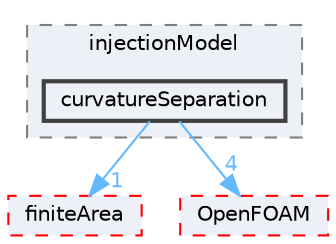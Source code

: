 digraph "src/regionFaModels/liquidFilm/subModels/kinematic/injectionModel/curvatureSeparation"
{
 // LATEX_PDF_SIZE
  bgcolor="transparent";
  edge [fontname=Helvetica,fontsize=10,labelfontname=Helvetica,labelfontsize=10];
  node [fontname=Helvetica,fontsize=10,shape=box,height=0.2,width=0.4];
  compound=true
  subgraph clusterdir_052db7b9976fc77139a305d2625d3d51 {
    graph [ bgcolor="#edf0f7", pencolor="grey50", label="injectionModel", fontname=Helvetica,fontsize=10 style="filled,dashed", URL="dir_052db7b9976fc77139a305d2625d3d51.html",tooltip=""]
  dir_36ba7114d0b5130fa57e9386508e2d09 [label="curvatureSeparation", fillcolor="#edf0f7", color="grey25", style="filled,bold", URL="dir_36ba7114d0b5130fa57e9386508e2d09.html",tooltip=""];
  }
  dir_b69a9eadfe761c231b266ce918b218a5 [label="finiteArea", fillcolor="#edf0f7", color="red", style="filled,dashed", URL="dir_b69a9eadfe761c231b266ce918b218a5.html",tooltip=""];
  dir_c5473ff19b20e6ec4dfe5c310b3778a8 [label="OpenFOAM", fillcolor="#edf0f7", color="red", style="filled,dashed", URL="dir_c5473ff19b20e6ec4dfe5c310b3778a8.html",tooltip=""];
  dir_36ba7114d0b5130fa57e9386508e2d09->dir_b69a9eadfe761c231b266ce918b218a5 [headlabel="1", labeldistance=1.5 headhref="dir_000745_001385.html" href="dir_000745_001385.html" color="steelblue1" fontcolor="steelblue1"];
  dir_36ba7114d0b5130fa57e9386508e2d09->dir_c5473ff19b20e6ec4dfe5c310b3778a8 [headlabel="4", labeldistance=1.5 headhref="dir_000745_002695.html" href="dir_000745_002695.html" color="steelblue1" fontcolor="steelblue1"];
}
